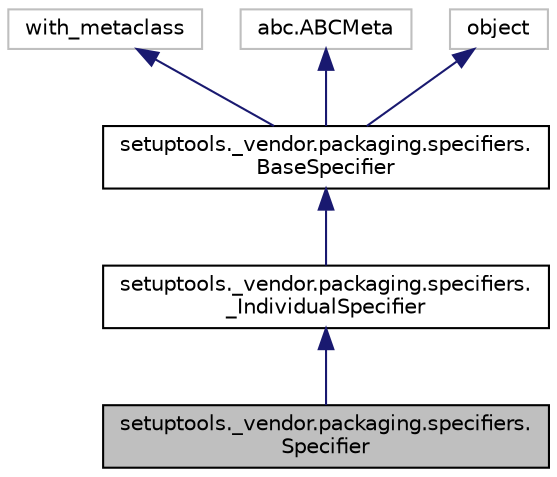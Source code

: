digraph "setuptools._vendor.packaging.specifiers.Specifier"
{
 // LATEX_PDF_SIZE
  edge [fontname="Helvetica",fontsize="10",labelfontname="Helvetica",labelfontsize="10"];
  node [fontname="Helvetica",fontsize="10",shape=record];
  Node1 [label="setuptools._vendor.packaging.specifiers.\lSpecifier",height=0.2,width=0.4,color="black", fillcolor="grey75", style="filled", fontcolor="black",tooltip=" "];
  Node2 -> Node1 [dir="back",color="midnightblue",fontsize="10",style="solid"];
  Node2 [label="setuptools._vendor.packaging.specifiers.\l_IndividualSpecifier",height=0.2,width=0.4,color="black", fillcolor="white", style="filled",URL="$classsetuptools_1_1__vendor_1_1packaging_1_1specifiers_1_1___individual_specifier.html",tooltip=" "];
  Node3 -> Node2 [dir="back",color="midnightblue",fontsize="10",style="solid"];
  Node3 [label="setuptools._vendor.packaging.specifiers.\lBaseSpecifier",height=0.2,width=0.4,color="black", fillcolor="white", style="filled",URL="$classsetuptools_1_1__vendor_1_1packaging_1_1specifiers_1_1_base_specifier.html",tooltip=" "];
  Node4 -> Node3 [dir="back",color="midnightblue",fontsize="10",style="solid"];
  Node4 [label="with_metaclass",height=0.2,width=0.4,color="grey75", fillcolor="white", style="filled",tooltip=" "];
  Node5 -> Node3 [dir="back",color="midnightblue",fontsize="10",style="solid"];
  Node5 [label="abc.ABCMeta",height=0.2,width=0.4,color="grey75", fillcolor="white", style="filled",tooltip=" "];
  Node6 -> Node3 [dir="back",color="midnightblue",fontsize="10",style="solid"];
  Node6 [label="object",height=0.2,width=0.4,color="grey75", fillcolor="white", style="filled",tooltip=" "];
}
